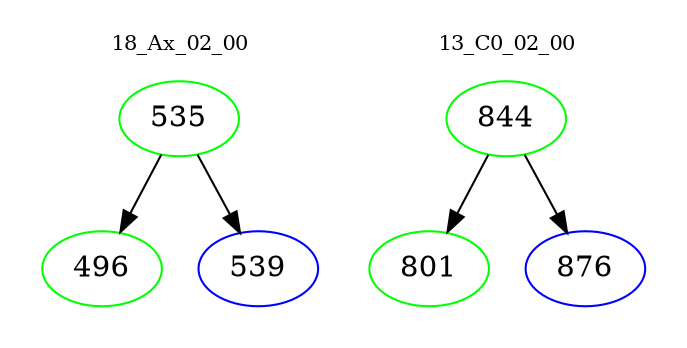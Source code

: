 digraph{
subgraph cluster_0 {
color = white
label = "18_Ax_02_00";
fontsize=10;
T0_535 [label="535", color="green"]
T0_535 -> T0_496 [color="black"]
T0_496 [label="496", color="green"]
T0_535 -> T0_539 [color="black"]
T0_539 [label="539", color="blue"]
}
subgraph cluster_1 {
color = white
label = "13_C0_02_00";
fontsize=10;
T1_844 [label="844", color="green"]
T1_844 -> T1_801 [color="black"]
T1_801 [label="801", color="green"]
T1_844 -> T1_876 [color="black"]
T1_876 [label="876", color="blue"]
}
}
